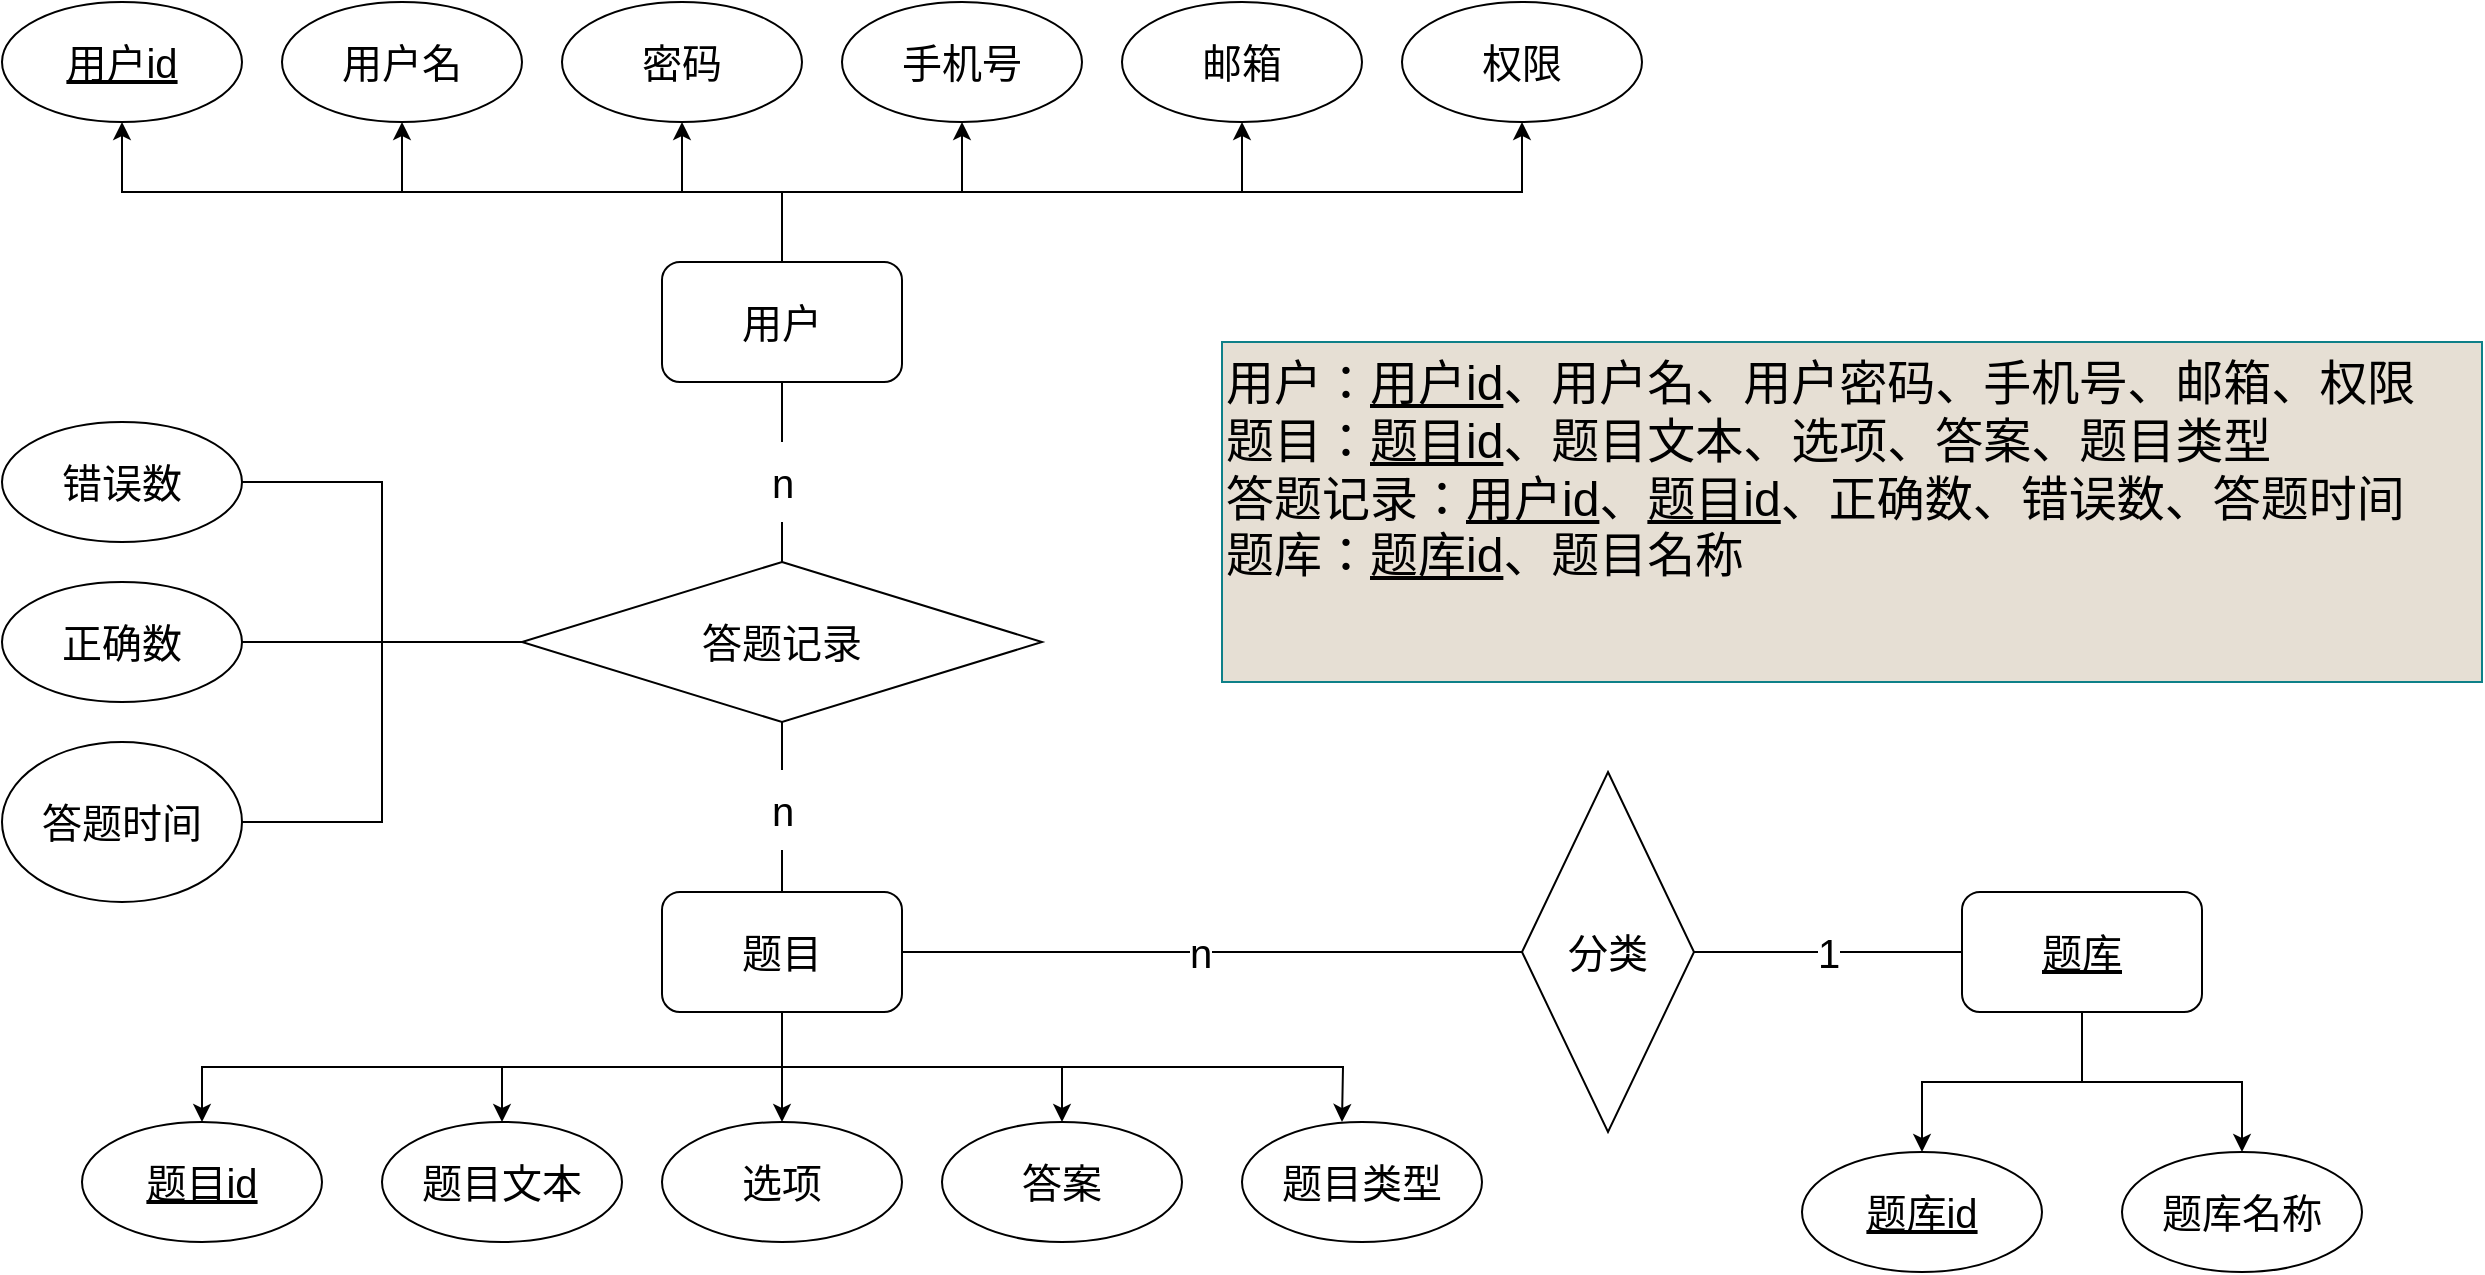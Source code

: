 <mxfile version="20.5.3" type="embed" pages="2"><diagram id="23iRSUPoRavnBvh4doch" name="Page-1"><mxGraphModel dx="2279" dy="821" grid="1" gridSize="10" guides="1" tooltips="1" connect="1" arrows="1" fold="1" page="1" pageScale="1" pageWidth="827" pageHeight="1169" math="0" shadow="0"><root><mxCell id="0"/><mxCell id="1" parent="0"/><mxCell id="27" style="edgeStyle=orthogonalEdgeStyle;rounded=0;orthogonalLoop=1;jettySize=auto;html=1;exitX=0.5;exitY=0;exitDx=0;exitDy=0;entryX=0.5;entryY=1;entryDx=0;entryDy=0;fontSize=20;" edge="1" parent="1" source="2" target="4"><mxGeometry relative="1" as="geometry"/></mxCell><mxCell id="28" style="edgeStyle=orthogonalEdgeStyle;rounded=0;orthogonalLoop=1;jettySize=auto;html=1;exitX=0.5;exitY=0;exitDx=0;exitDy=0;fontSize=20;" edge="1" parent="1" source="2" target="6"><mxGeometry relative="1" as="geometry"/></mxCell><mxCell id="29" style="edgeStyle=orthogonalEdgeStyle;rounded=0;orthogonalLoop=1;jettySize=auto;html=1;exitX=0.5;exitY=0;exitDx=0;exitDy=0;entryX=0.5;entryY=1;entryDx=0;entryDy=0;fontSize=20;" edge="1" parent="1" source="2" target="7"><mxGeometry relative="1" as="geometry"/></mxCell><mxCell id="30" style="edgeStyle=orthogonalEdgeStyle;rounded=0;orthogonalLoop=1;jettySize=auto;html=1;exitX=0.5;exitY=0;exitDx=0;exitDy=0;entryX=0.5;entryY=1;entryDx=0;entryDy=0;fontSize=20;" edge="1" parent="1" source="2" target="3"><mxGeometry relative="1" as="geometry"/></mxCell><mxCell id="31" style="edgeStyle=orthogonalEdgeStyle;rounded=0;orthogonalLoop=1;jettySize=auto;html=1;exitX=0.5;exitY=0;exitDx=0;exitDy=0;entryX=0.5;entryY=1;entryDx=0;entryDy=0;fontSize=20;" edge="1" parent="1" source="2" target="5"><mxGeometry relative="1" as="geometry"/></mxCell><mxCell id="32" style="edgeStyle=orthogonalEdgeStyle;rounded=0;orthogonalLoop=1;jettySize=auto;html=1;exitX=0.5;exitY=0;exitDx=0;exitDy=0;entryX=0.5;entryY=1;entryDx=0;entryDy=0;fontSize=20;" edge="1" parent="1" source="2" target="8"><mxGeometry relative="1" as="geometry"/></mxCell><mxCell id="44" style="edgeStyle=orthogonalEdgeStyle;rounded=0;orthogonalLoop=1;jettySize=auto;html=1;exitX=0.5;exitY=1;exitDx=0;exitDy=0;entryX=0.5;entryY=0;entryDx=0;entryDy=0;fontSize=20;endArrow=none;endFill=0;startArrow=none;" edge="1" parent="1" source="52" target="38"><mxGeometry relative="1" as="geometry"/></mxCell><mxCell id="2" value="用户" style="rounded=1;whiteSpace=wrap;html=1;fontSize=20;" vertex="1" parent="1"><mxGeometry x="-230" y="150" width="120" height="60" as="geometry"/></mxCell><mxCell id="3" value="手机号" style="ellipse;whiteSpace=wrap;html=1;fontSize=20;" vertex="1" parent="1"><mxGeometry x="-140" y="20" width="120" height="60" as="geometry"/></mxCell><mxCell id="4" value="&lt;u style=&quot;font-size: 20px;&quot;&gt;用户id&lt;/u&gt;" style="ellipse;whiteSpace=wrap;html=1;fontSize=20;" vertex="1" parent="1"><mxGeometry x="-560" y="20" width="120" height="60" as="geometry"/></mxCell><mxCell id="5" value="邮箱" style="ellipse;whiteSpace=wrap;html=1;fontSize=20;" vertex="1" parent="1"><mxGeometry y="20" width="120" height="60" as="geometry"/></mxCell><mxCell id="6" value="用户名" style="ellipse;whiteSpace=wrap;html=1;fontSize=20;" vertex="1" parent="1"><mxGeometry x="-420" y="20" width="120" height="60" as="geometry"/></mxCell><mxCell id="7" value="密码" style="ellipse;whiteSpace=wrap;html=1;fontSize=20;" vertex="1" parent="1"><mxGeometry x="-280" y="20" width="120" height="60" as="geometry"/></mxCell><mxCell id="8" value="权限" style="ellipse;whiteSpace=wrap;html=1;fontSize=20;" vertex="1" parent="1"><mxGeometry x="140" y="20" width="120" height="60" as="geometry"/></mxCell><mxCell id="18" style="edgeStyle=orthogonalEdgeStyle;rounded=0;orthogonalLoop=1;jettySize=auto;html=1;exitX=0.5;exitY=1;exitDx=0;exitDy=0;entryX=0.5;entryY=0;entryDx=0;entryDy=0;fontSize=20;" edge="1" parent="1" source="9" target="13"><mxGeometry relative="1" as="geometry"/></mxCell><mxCell id="19" style="edgeStyle=orthogonalEdgeStyle;rounded=0;orthogonalLoop=1;jettySize=auto;html=1;exitX=0.5;exitY=1;exitDx=0;exitDy=0;entryX=0.5;entryY=0;entryDx=0;entryDy=0;fontSize=20;" edge="1" parent="1" source="9" target="14"><mxGeometry relative="1" as="geometry"/></mxCell><mxCell id="22" style="edgeStyle=orthogonalEdgeStyle;rounded=0;orthogonalLoop=1;jettySize=auto;html=1;exitX=0.5;exitY=1;exitDx=0;exitDy=0;fontSize=20;" edge="1" parent="1" source="9" target="15"><mxGeometry relative="1" as="geometry"/></mxCell><mxCell id="23" style="edgeStyle=orthogonalEdgeStyle;rounded=0;orthogonalLoop=1;jettySize=auto;html=1;exitX=0.5;exitY=1;exitDx=0;exitDy=0;fontSize=20;" edge="1" parent="1" source="9" target="16"><mxGeometry relative="1" as="geometry"/></mxCell><mxCell id="24" style="edgeStyle=orthogonalEdgeStyle;rounded=0;orthogonalLoop=1;jettySize=auto;html=1;exitX=0.5;exitY=1;exitDx=0;exitDy=0;entryX=0.5;entryY=0;entryDx=0;entryDy=0;fontSize=20;" edge="1" parent="1" source="9"><mxGeometry relative="1" as="geometry"><mxPoint x="110" y="580" as="targetPoint"/></mxGeometry></mxCell><mxCell id="43" style="edgeStyle=orthogonalEdgeStyle;rounded=0;orthogonalLoop=1;jettySize=auto;html=1;exitX=0.5;exitY=0;exitDx=0;exitDy=0;entryX=0.5;entryY=1;entryDx=0;entryDy=0;fontSize=20;endArrow=none;endFill=0;startArrow=none;" edge="1" parent="1" source="54" target="38"><mxGeometry relative="1" as="geometry"/></mxCell><mxCell id="9" value="题目" style="rounded=1;whiteSpace=wrap;html=1;fontSize=20;" vertex="1" parent="1"><mxGeometry x="-230" y="465" width="120" height="60" as="geometry"/></mxCell><mxCell id="25" style="edgeStyle=orthogonalEdgeStyle;rounded=0;orthogonalLoop=1;jettySize=auto;html=1;exitX=0.5;exitY=1;exitDx=0;exitDy=0;fontSize=20;" edge="1" parent="1" source="10" target="11"><mxGeometry relative="1" as="geometry"/></mxCell><mxCell id="26" style="edgeStyle=orthogonalEdgeStyle;rounded=0;orthogonalLoop=1;jettySize=auto;html=1;exitX=0.5;exitY=1;exitDx=0;exitDy=0;fontSize=20;" edge="1" parent="1" source="10" target="12"><mxGeometry relative="1" as="geometry"/></mxCell><mxCell id="34" style="edgeStyle=orthogonalEdgeStyle;rounded=0;orthogonalLoop=1;jettySize=auto;html=1;exitX=0;exitY=0.5;exitDx=0;exitDy=0;entryX=1;entryY=0.5;entryDx=0;entryDy=0;fontSize=20;endArrow=none;endFill=0;" edge="1" parent="1" source="10" target="33"><mxGeometry relative="1" as="geometry"/></mxCell><mxCell id="36" value="1" style="edgeLabel;html=1;align=center;verticalAlign=middle;resizable=0;points=[];fontSize=20;" vertex="1" connectable="0" parent="34"><mxGeometry x="-0.161" y="-3" relative="1" as="geometry"><mxPoint x="-11" y="3" as="offset"/></mxGeometry></mxCell><mxCell id="10" value="&lt;u style=&quot;font-size: 20px;&quot;&gt;题库&lt;/u&gt;" style="rounded=1;whiteSpace=wrap;html=1;fontSize=20;" vertex="1" parent="1"><mxGeometry x="420" y="465" width="120" height="60" as="geometry"/></mxCell><mxCell id="11" value="&lt;u&gt;题库id&lt;/u&gt;" style="ellipse;whiteSpace=wrap;html=1;fontSize=20;" vertex="1" parent="1"><mxGeometry x="340" y="595" width="120" height="60" as="geometry"/></mxCell><mxCell id="12" value="题库名称" style="ellipse;whiteSpace=wrap;html=1;fontSize=20;" vertex="1" parent="1"><mxGeometry x="500" y="595" width="120" height="60" as="geometry"/></mxCell><mxCell id="13" value="&lt;u style=&quot;font-size: 20px;&quot;&gt;题目id&lt;/u&gt;" style="ellipse;whiteSpace=wrap;html=1;fontSize=20;" vertex="1" parent="1"><mxGeometry x="-520" y="580" width="120" height="60" as="geometry"/></mxCell><mxCell id="14" value="题目文本" style="ellipse;whiteSpace=wrap;html=1;fontSize=20;" vertex="1" parent="1"><mxGeometry x="-370" y="580" width="120" height="60" as="geometry"/></mxCell><mxCell id="15" value="选项" style="ellipse;whiteSpace=wrap;html=1;fontSize=20;" vertex="1" parent="1"><mxGeometry x="-230" y="580" width="120" height="60" as="geometry"/></mxCell><mxCell id="16" value="答案" style="ellipse;whiteSpace=wrap;html=1;fontSize=20;" vertex="1" parent="1"><mxGeometry x="-90" y="580" width="120" height="60" as="geometry"/></mxCell><mxCell id="17" value="题目类型" style="ellipse;whiteSpace=wrap;html=1;fontSize=20;" vertex="1" parent="1"><mxGeometry x="60" y="580" width="120" height="60" as="geometry"/></mxCell><mxCell id="35" style="edgeStyle=orthogonalEdgeStyle;rounded=0;orthogonalLoop=1;jettySize=auto;html=1;exitX=0;exitY=0.5;exitDx=0;exitDy=0;entryX=1;entryY=0.5;entryDx=0;entryDy=0;fontSize=20;endArrow=none;endFill=0;" edge="1" parent="1" source="33" target="9"><mxGeometry relative="1" as="geometry"/></mxCell><mxCell id="37" value="n" style="edgeLabel;html=1;align=center;verticalAlign=middle;resizable=0;points=[];fontSize=20;" vertex="1" connectable="0" parent="35"><mxGeometry x="-0.286" y="-2" relative="1" as="geometry"><mxPoint x="-51" y="2" as="offset"/></mxGeometry></mxCell><mxCell id="33" value="分类" style="rhombus;whiteSpace=wrap;html=1;fontSize=20;" vertex="1" parent="1"><mxGeometry x="200" y="405" width="86" height="180" as="geometry"/></mxCell><mxCell id="49" style="edgeStyle=orthogonalEdgeStyle;rounded=0;orthogonalLoop=1;jettySize=auto;html=1;exitX=0;exitY=0.5;exitDx=0;exitDy=0;entryX=1;entryY=0.5;entryDx=0;entryDy=0;fontSize=20;endArrow=none;endFill=0;" edge="1" parent="1" source="38" target="47"><mxGeometry relative="1" as="geometry"/></mxCell><mxCell id="50" style="edgeStyle=orthogonalEdgeStyle;rounded=0;orthogonalLoop=1;jettySize=auto;html=1;exitX=0;exitY=0.5;exitDx=0;exitDy=0;fontSize=20;endArrow=none;endFill=0;" edge="1" parent="1" source="38" target="46"><mxGeometry relative="1" as="geometry"/></mxCell><mxCell id="51" style="edgeStyle=orthogonalEdgeStyle;rounded=0;orthogonalLoop=1;jettySize=auto;html=1;exitX=0;exitY=0.5;exitDx=0;exitDy=0;entryX=1;entryY=0.5;entryDx=0;entryDy=0;fontSize=20;endArrow=none;endFill=0;" edge="1" parent="1" source="38" target="48"><mxGeometry relative="1" as="geometry"/></mxCell><mxCell id="38" value="答题记录" style="rhombus;whiteSpace=wrap;html=1;fontSize=20;" vertex="1" parent="1"><mxGeometry x="-300" y="300" width="260" height="80" as="geometry"/></mxCell><mxCell id="46" value="正确数" style="ellipse;whiteSpace=wrap;html=1;fontSize=20;" vertex="1" parent="1"><mxGeometry x="-560" y="310" width="120" height="60" as="geometry"/></mxCell><mxCell id="47" value="错误数" style="ellipse;whiteSpace=wrap;html=1;fontSize=20;" vertex="1" parent="1"><mxGeometry x="-560" y="230" width="120" height="60" as="geometry"/></mxCell><mxCell id="48" value="答题时间" style="ellipse;whiteSpace=wrap;html=1;fontSize=20;" vertex="1" parent="1"><mxGeometry x="-560" y="390" width="120" height="80" as="geometry"/></mxCell><mxCell id="54" value="n" style="text;html=1;align=center;verticalAlign=middle;resizable=0;points=[];autosize=1;strokeColor=none;fillColor=none;fontSize=20;" vertex="1" parent="1"><mxGeometry x="-185" y="404" width="30" height="40" as="geometry"/></mxCell><mxCell id="55" value="" style="edgeStyle=orthogonalEdgeStyle;rounded=0;orthogonalLoop=1;jettySize=auto;html=1;exitX=0.5;exitY=0;exitDx=0;exitDy=0;entryX=0.5;entryY=1;entryDx=0;entryDy=0;fontSize=20;endArrow=none;endFill=0;" edge="1" parent="1" source="9" target="54"><mxGeometry relative="1" as="geometry"><mxPoint x="-170" y="465" as="sourcePoint"/><mxPoint x="-170" y="380" as="targetPoint"/></mxGeometry></mxCell><mxCell id="52" value="n" style="text;html=1;align=center;verticalAlign=middle;resizable=0;points=[];autosize=1;strokeColor=none;fillColor=none;fontSize=20;" vertex="1" parent="1"><mxGeometry x="-185" y="240" width="30" height="40" as="geometry"/></mxCell><mxCell id="56" value="" style="edgeStyle=orthogonalEdgeStyle;rounded=0;orthogonalLoop=1;jettySize=auto;html=1;exitX=0.5;exitY=1;exitDx=0;exitDy=0;entryX=0.5;entryY=0;entryDx=0;entryDy=0;fontSize=20;endArrow=none;endFill=0;" edge="1" parent="1" source="2" target="52"><mxGeometry relative="1" as="geometry"><mxPoint x="-170" y="210" as="sourcePoint"/><mxPoint x="-170" y="300" as="targetPoint"/></mxGeometry></mxCell><mxCell id="YRerNxX0ZYfhlCzETL3g-56" value="用户：&lt;u&gt;用户id&lt;/u&gt;、用户名、用户密码、手机号、邮箱、权限&lt;br&gt;题目：&lt;u&gt;题目id&lt;/u&gt;、题目文本、选项、答案、题目类型&lt;br&gt;答题记录：&lt;u&gt;用户id&lt;/u&gt;、&lt;u&gt;题目id&lt;/u&gt;、正确数、错误数、答题时间&lt;br&gt;题库：&lt;u&gt;题库id&lt;/u&gt;、题目名称" style="text;whiteSpace=wrap;html=1;fontSize=24;fillColor=#E6DFD4;strokeColor=#0e8088;fontColor=#000000;" vertex="1" parent="1"><mxGeometry x="50" y="190" width="630" height="170" as="geometry"/></mxCell></root></mxGraphModel></diagram><diagram id="zSmUBs0eq8xBeVif8ycn" name="Page-2"><mxGraphModel dx="1100" dy="780" grid="1" gridSize="10" guides="1" tooltips="1" connect="1" arrows="1" fold="1" page="1" pageScale="1" pageWidth="850" pageHeight="1100" math="0" shadow="0"><root><mxCell id="0"/><mxCell id="1" parent="0"/></root></mxGraphModel></diagram></mxfile>